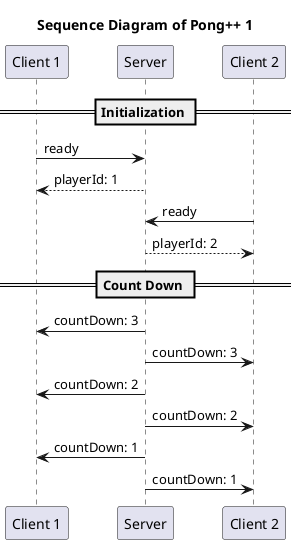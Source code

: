 @startuml

title "Sequence Diagram of Pong++ 1"

participant "Client 1" as Client1
participant Server
participant "Client 2" as Client2

== Initialization ==

Client1 -> Server: ready
return playerId: 1
Client2 -> Server: ready
return playerId: 2

== Count Down ==

Server -> Client1: countDown: 3
Server -> Client2: countDown: 3
Server -> Client1: countDown: 2
Server -> Client2: countDown: 2
Server -> Client1: countDown: 1
Server -> Client2: countDown: 1

@enduml